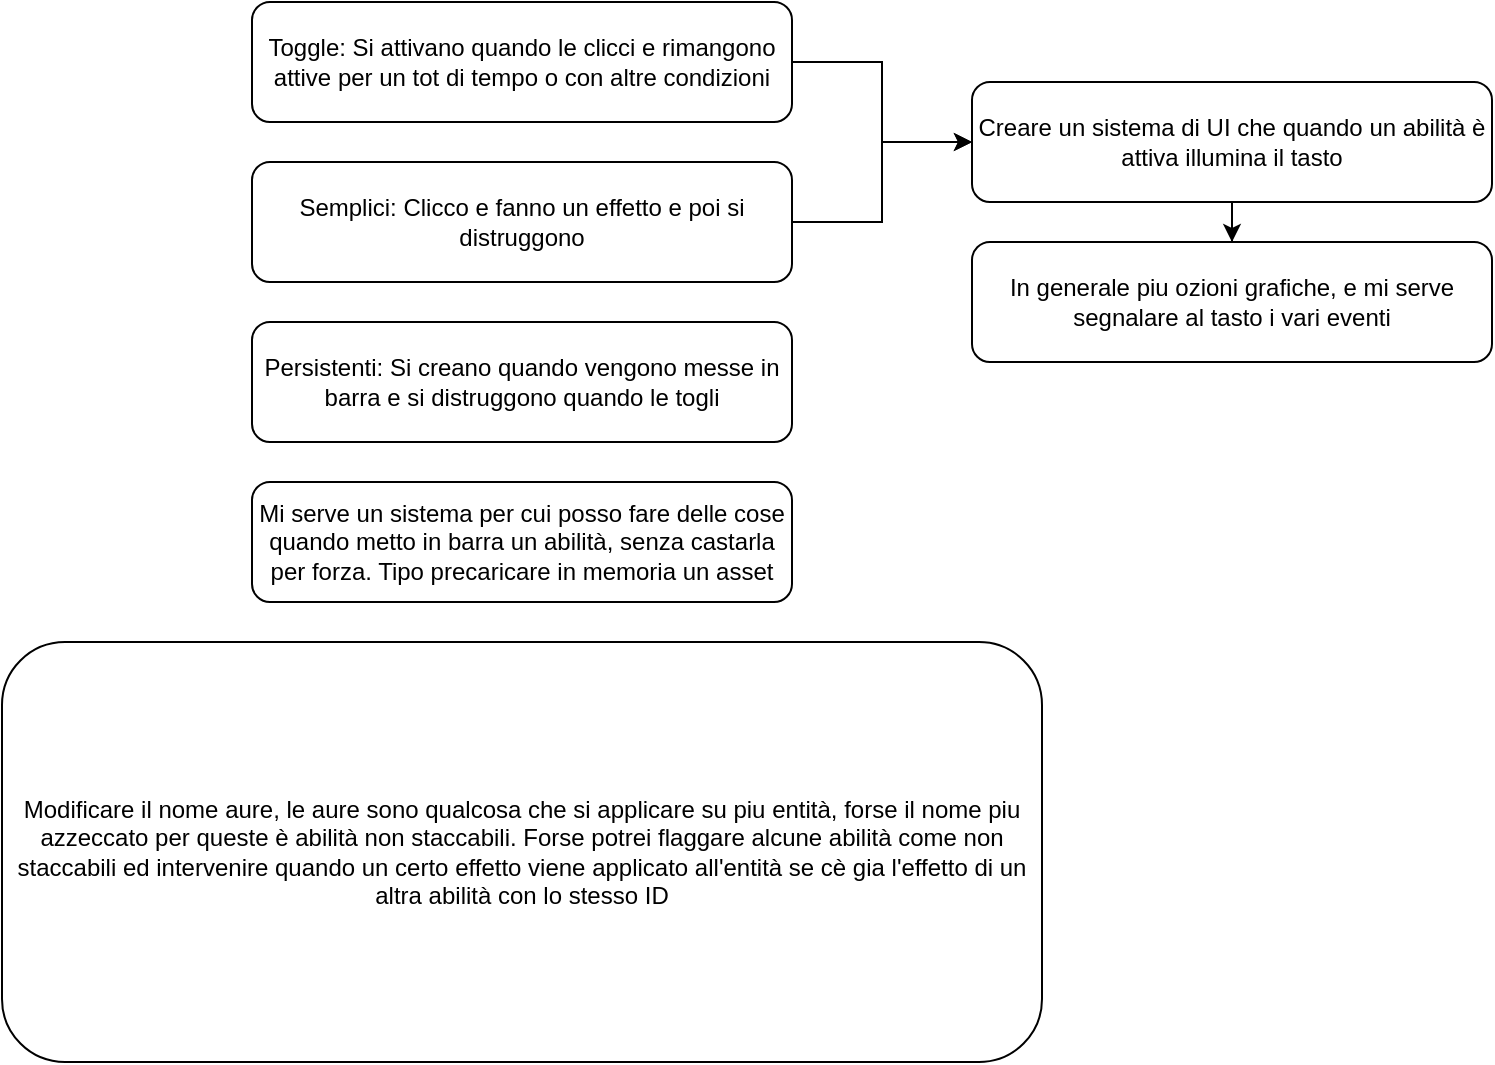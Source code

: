 <mxfile version="21.6.8" type="github">
  <diagram name="Pagina-1" id="E0xMtBlN9NAYeZpKMJQF">
    <mxGraphModel dx="2037" dy="766" grid="1" gridSize="10" guides="1" tooltips="1" connect="1" arrows="1" fold="1" page="1" pageScale="1" pageWidth="3300" pageHeight="4681" math="0" shadow="0">
      <root>
        <mxCell id="0" />
        <mxCell id="1" parent="0" />
        <mxCell id="q0RYgWVlS3sF2ayHj2EA-7" style="edgeStyle=orthogonalEdgeStyle;rounded=0;orthogonalLoop=1;jettySize=auto;html=1;entryX=0;entryY=0.5;entryDx=0;entryDy=0;" edge="1" parent="1" source="q0RYgWVlS3sF2ayHj2EA-1" target="q0RYgWVlS3sF2ayHj2EA-6">
          <mxGeometry relative="1" as="geometry" />
        </mxCell>
        <mxCell id="q0RYgWVlS3sF2ayHj2EA-1" value="Semplici: Clicco e fanno un effetto e poi si distruggono" style="rounded=1;whiteSpace=wrap;html=1;" vertex="1" parent="1">
          <mxGeometry x="480" y="200" width="270" height="60" as="geometry" />
        </mxCell>
        <mxCell id="q0RYgWVlS3sF2ayHj2EA-2" value="Persistenti: Si creano quando vengono messe in barra e si distruggono quando le togli" style="rounded=1;whiteSpace=wrap;html=1;" vertex="1" parent="1">
          <mxGeometry x="480" y="280" width="270" height="60" as="geometry" />
        </mxCell>
        <mxCell id="q0RYgWVlS3sF2ayHj2EA-8" style="edgeStyle=orthogonalEdgeStyle;rounded=0;orthogonalLoop=1;jettySize=auto;html=1;entryX=0;entryY=0.5;entryDx=0;entryDy=0;" edge="1" parent="1" source="q0RYgWVlS3sF2ayHj2EA-3" target="q0RYgWVlS3sF2ayHj2EA-6">
          <mxGeometry relative="1" as="geometry" />
        </mxCell>
        <mxCell id="q0RYgWVlS3sF2ayHj2EA-3" value="Toggle: Si attivano quando le clicci e rimangono attive per un tot di tempo o con altre condizioni" style="rounded=1;whiteSpace=wrap;html=1;" vertex="1" parent="1">
          <mxGeometry x="480" y="120" width="270" height="60" as="geometry" />
        </mxCell>
        <mxCell id="q0RYgWVlS3sF2ayHj2EA-13" style="edgeStyle=orthogonalEdgeStyle;rounded=0;orthogonalLoop=1;jettySize=auto;html=1;entryX=0.5;entryY=0;entryDx=0;entryDy=0;" edge="1" parent="1" source="q0RYgWVlS3sF2ayHj2EA-6" target="q0RYgWVlS3sF2ayHj2EA-11">
          <mxGeometry relative="1" as="geometry" />
        </mxCell>
        <mxCell id="q0RYgWVlS3sF2ayHj2EA-6" value="Creare un sistema di UI che quando un abilità è attiva illumina il tasto" style="rounded=1;whiteSpace=wrap;html=1;" vertex="1" parent="1">
          <mxGeometry x="840" y="160" width="260" height="60" as="geometry" />
        </mxCell>
        <mxCell id="q0RYgWVlS3sF2ayHj2EA-9" value="Modificare il nome aure, le aure sono qualcosa che si applicare su piu entità, forse il nome piu azzeccato per queste è abilità non staccabili. Forse potrei flaggare alcune abilità come non staccabili ed intervenire quando un certo effetto viene applicato all&#39;entità se cè gia l&#39;effetto di un altra abilità con lo stesso ID" style="rounded=1;whiteSpace=wrap;html=1;" vertex="1" parent="1">
          <mxGeometry x="355" y="440" width="520" height="210" as="geometry" />
        </mxCell>
        <mxCell id="q0RYgWVlS3sF2ayHj2EA-10" value="Mi serve un sistema per cui posso fare delle cose quando metto in barra un abilità, senza castarla per forza. Tipo precaricare in memoria un asset" style="rounded=1;whiteSpace=wrap;html=1;" vertex="1" parent="1">
          <mxGeometry x="480" y="360" width="270" height="60" as="geometry" />
        </mxCell>
        <mxCell id="q0RYgWVlS3sF2ayHj2EA-11" value="In generale piu ozioni grafiche, e mi serve segnalare al tasto i vari eventi" style="rounded=1;whiteSpace=wrap;html=1;" vertex="1" parent="1">
          <mxGeometry x="840" y="240" width="260" height="60" as="geometry" />
        </mxCell>
      </root>
    </mxGraphModel>
  </diagram>
</mxfile>
